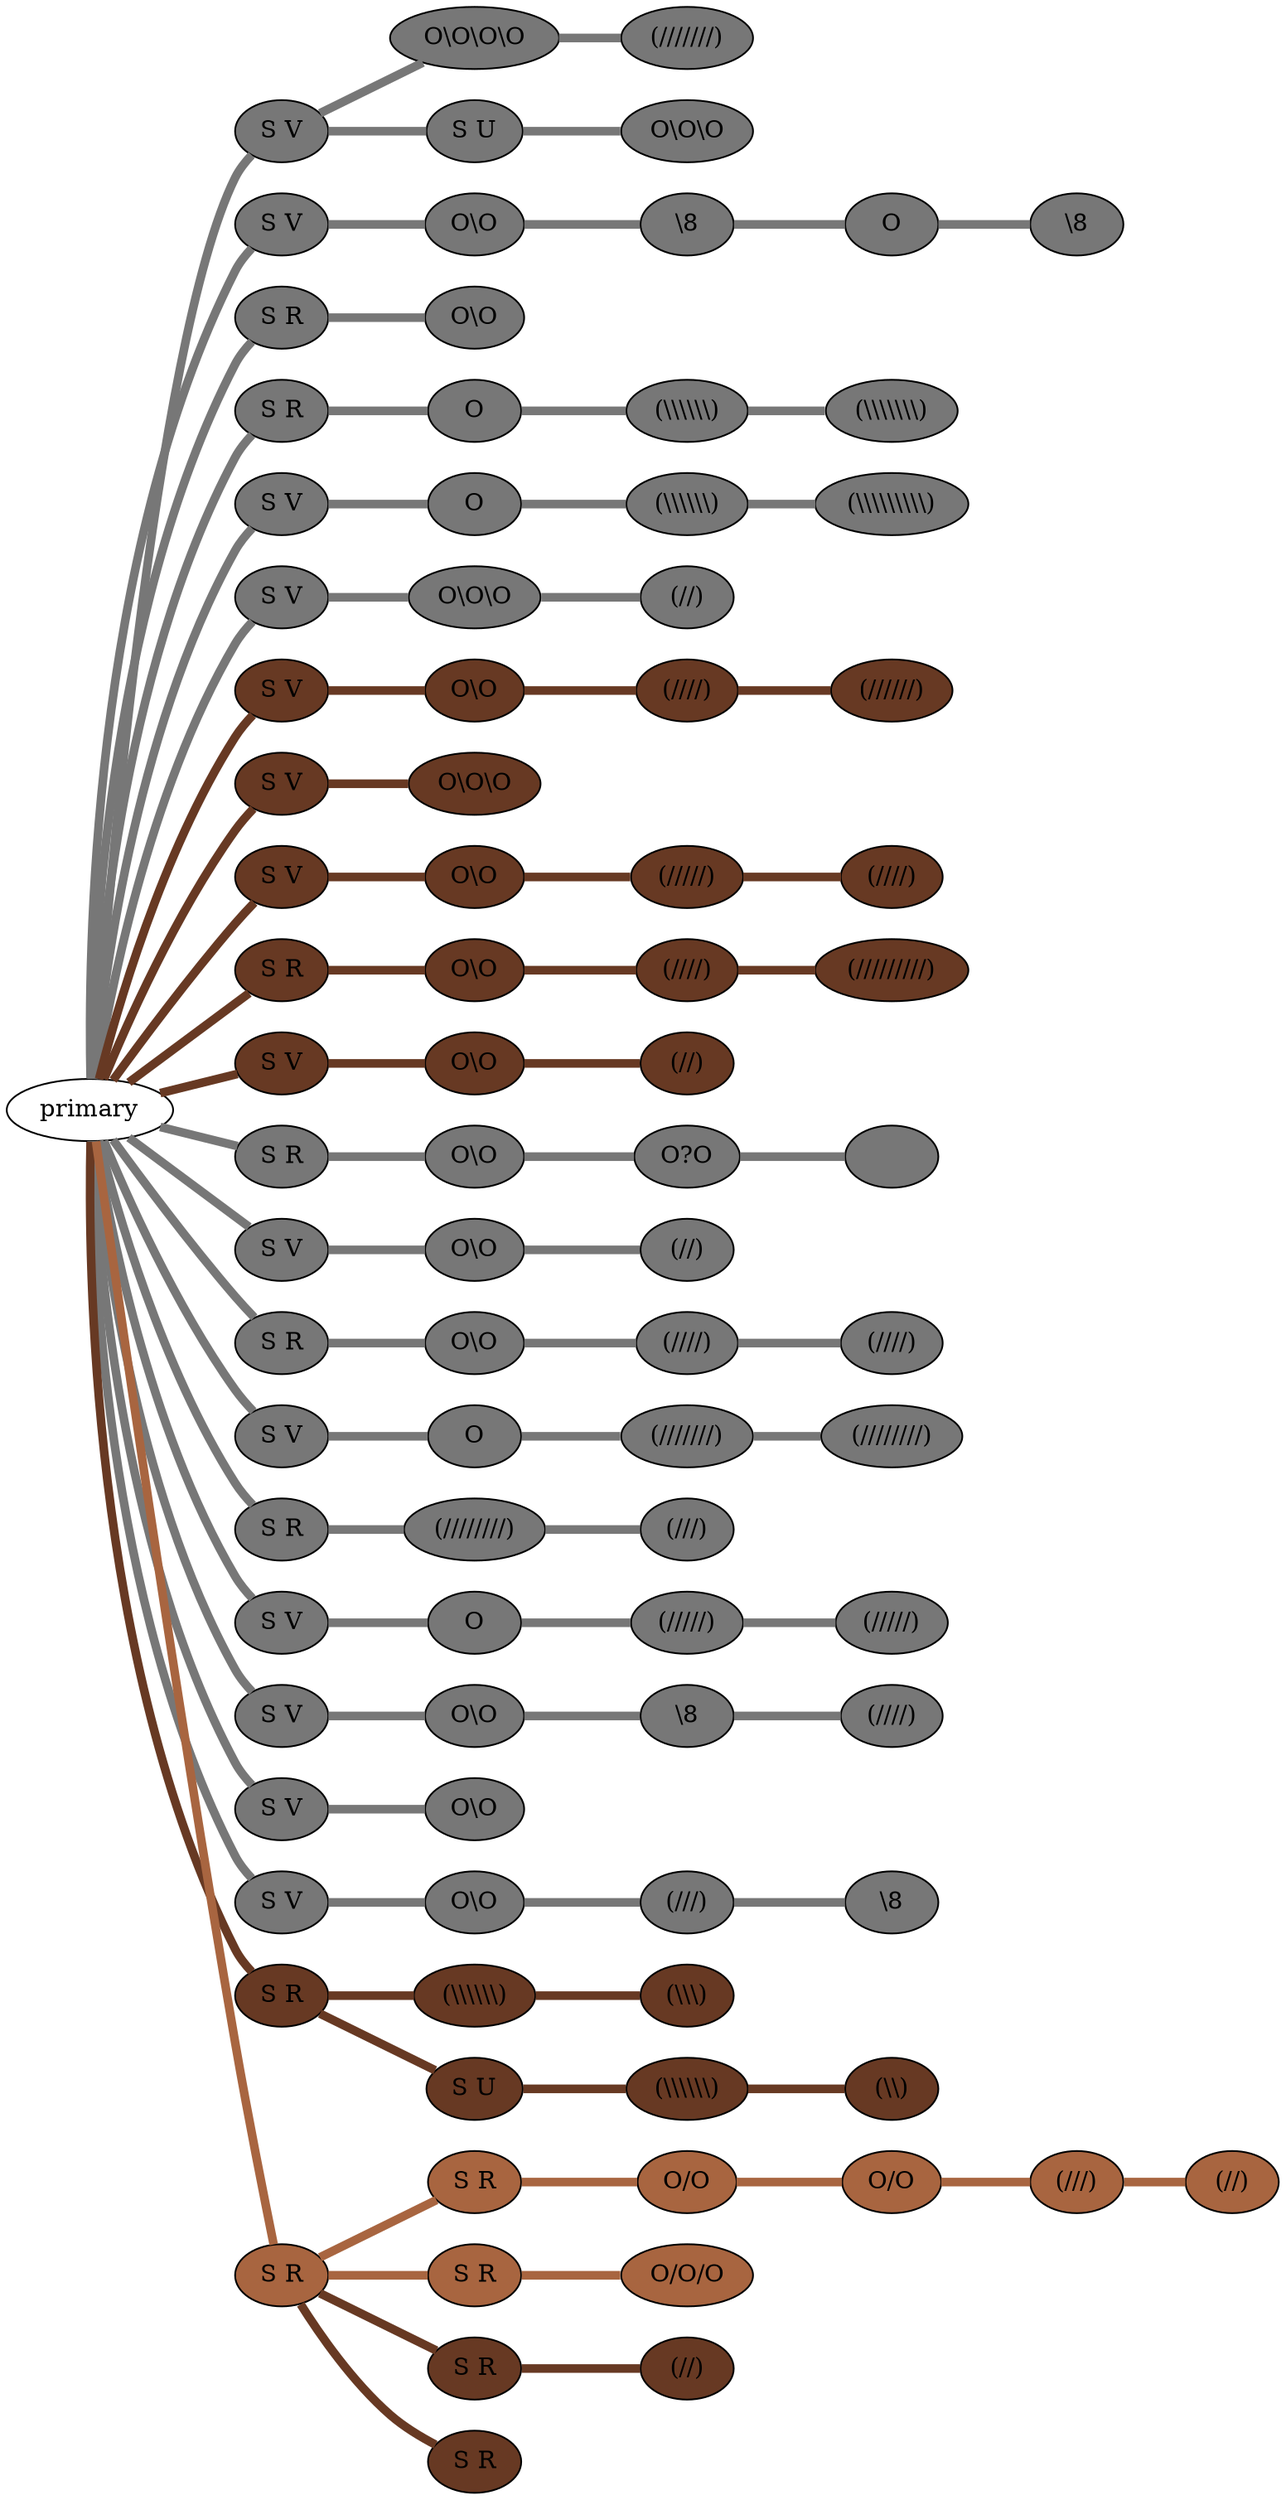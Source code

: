 graph {
 graph [rankdir=LR]
"1" [qtype="pendant_node", pendant_colors="#777777", pendant_ply="S", pendant_attach="V", pendant_length="14", label="S V", style=filled, fillcolor="#777777"]
"primary" -- "1" [qtype="pendant_link",penwidth=5,color="#777777"]
"1:0" [qtype="knot_node", knot_value="4", knot_type="S", knot_position="1.5", knot_spin="Z", label="O\\O\\O\\O", style=filled, fillcolor="#777777"]
"1" -- "1:0" [qtype="knot_link",penwidth=5,color="#777777"]
"1:1" [qtype="knot_node", knot_value="7", knot_type="L", knot_position="4.5", knot_spin="S", label="(///////)", style=filled, fillcolor="#777777"]
"1:0" -- "1:1" [qtype="knot_link",penwidth=5,color="#777777"]
"1s1" [qtype="pendant_node", pendant_colors="#777777", pendant_ply="S", pendant_attach="U", pendant_length="4", label="S U", style=filled, fillcolor="#777777"]
"1" -- "1s1" [qtype="pendant_link",penwidth=5,color="#777777"]
"1s1:0" [qtype="knot_node", knot_value="3", knot_type="S", knot_position="1.0", knot_spin="Z", label="O\\O\\O", style=filled, fillcolor="#777777"]
"1s1" -- "1s1:0" [qtype="knot_link",penwidth=5,color="#777777"]
"2" [qtype="pendant_node", pendant_colors="#777777", pendant_ply="S", pendant_attach="V", pendant_length="9", label="S V", style=filled, fillcolor="#777777"]
"primary" -- "2" [qtype="pendant_link",penwidth=5,color="#777777"]
"2:0" [qtype="knot_node", knot_value="2", knot_type="S", knot_position="1.5", knot_spin="Z", label="O\\O", style=filled, fillcolor="#777777"]
"2" -- "2:0" [qtype="knot_link",penwidth=5,color="#777777"]
"2:1" [qtype="knot_node", knot_value="1", knot_type="E", knot_position="3.0", knot_spin="Z", label="\\8", style=filled, fillcolor="#777777"]
"2:0" -- "2:1" [qtype="knot_link",penwidth=5,color="#777777"]
"2:2" [qtype="knot_node", knot_value="1", knot_type="S", knot_position="6.0", knot_spin="Z", label="O", style=filled, fillcolor="#777777"]
"2:1" -- "2:2" [qtype="knot_link",penwidth=5,color="#777777"]
"2:3" [qtype="knot_node", knot_value="1", knot_type="E", knot_position="9.0", knot_spin="Z", label="\\8", style=filled, fillcolor="#777777"]
"2:2" -- "2:3" [qtype="knot_link",penwidth=5,color="#777777"]
"3" [qtype="pendant_node", pendant_colors="#777777", pendant_ply="S", pendant_attach="R", pendant_length="6", label="S R", style=filled, fillcolor="#777777"]
"primary" -- "3" [qtype="pendant_link",penwidth=5,color="#777777"]
"3:0" [qtype="knot_node", knot_value="2", knot_type="S", knot_position="1.0", knot_spin="Z", label="O\\O", style=filled, fillcolor="#777777"]
"3" -- "3:0" [qtype="knot_link",penwidth=5,color="#777777"]
"4" [qtype="pendant_node", pendant_colors="#777777", pendant_ply="S", pendant_attach="R", pendant_length="19", label="S R", style=filled, fillcolor="#777777"]
"primary" -- "4" [qtype="pendant_link",penwidth=5,color="#777777"]
"4:0" [qtype="knot_node", knot_value="1", knot_type="S", knot_position="1.0", knot_spin="Z", label="O", style=filled, fillcolor="#777777"]
"4" -- "4:0" [qtype="knot_link",penwidth=5,color="#777777"]
"4:1" [qtype="knot_node", knot_value="6", knot_type="L", knot_position="3.5", knot_spin="Z", label="(\\\\\\\\\\\\)", style=filled, fillcolor="#777777"]
"4:0" -- "4:1" [qtype="knot_link",penwidth=5,color="#777777"]
"4:2" [qtype="knot_node", knot_value="7", knot_type="L", knot_position="8.0", knot_spin="Z", label="(\\\\\\\\\\\\\\)", style=filled, fillcolor="#777777"]
"4:1" -- "4:2" [qtype="knot_link",penwidth=5,color="#777777"]
"5" [qtype="pendant_node", pendant_colors="#777777", pendant_ply="S", pendant_attach="V", pendant_length="20", label="S V", style=filled, fillcolor="#777777"]
"primary" -- "5" [qtype="pendant_link",penwidth=5,color="#777777"]
"5:0" [qtype="knot_node", knot_value="1", knot_type="S", knot_position="1.5", knot_spin="Z", label="O", style=filled, fillcolor="#777777"]
"5" -- "5:0" [qtype="knot_link",penwidth=5,color="#777777"]
"5:1" [qtype="knot_node", knot_value="6", knot_type="L", knot_position="4.0", knot_spin="Z", label="(\\\\\\\\\\\\)", style=filled, fillcolor="#777777"]
"5:0" -- "5:1" [qtype="knot_link",penwidth=5,color="#777777"]
"5:2" [qtype="knot_node", knot_value="9", knot_type="L", knot_position="8.5", knot_spin="Z", label="(\\\\\\\\\\\\\\\\\\)", style=filled, fillcolor="#777777"]
"5:1" -- "5:2" [qtype="knot_link",penwidth=5,color="#777777"]
"6" [qtype="pendant_node", pendant_colors="#777777", pendant_ply="S", pendant_attach="V", pendant_length="20", label="S V", style=filled, fillcolor="#777777"]
"primary" -- "6" [qtype="pendant_link",penwidth=5,color="#777777"]
"6:0" [qtype="knot_node", knot_value="3", knot_type="S", knot_position="1.5", knot_spin="Z", label="O\\O\\O", style=filled, fillcolor="#777777"]
"6" -- "6:0" [qtype="knot_link",penwidth=5,color="#777777"]
"6:1" [qtype="knot_node", knot_value="2", knot_type="L", knot_position="8.0", knot_spin="S", label="(//)", style=filled, fillcolor="#777777"]
"6:0" -- "6:1" [qtype="knot_link",penwidth=5,color="#777777"]
"7" [qtype="pendant_node", pendant_colors="#673923", pendant_ply="S", pendant_attach="V", pendant_length="17", label="S V", style=filled, fillcolor="#673923"]
"primary" -- "7" [qtype="pendant_link",penwidth=5,color="#673923"]
"7:0" [qtype="knot_node", knot_value="2", knot_type="S", knot_position="1.5", knot_spin="Z", label="O\\O", style=filled, fillcolor="#673923"]
"7" -- "7:0" [qtype="knot_link",penwidth=5,color="#673923"]
"7:1" [qtype="knot_node", knot_value="4", knot_type="L", knot_position="3.5", knot_spin="S", label="(////)", style=filled, fillcolor="#673923"]
"7:0" -- "7:1" [qtype="knot_link",penwidth=5,color="#673923"]
"7:2" [qtype="knot_node", knot_value="6", knot_type="L", knot_position="8.0", knot_spin="S", label="(//////)", style=filled, fillcolor="#673923"]
"7:1" -- "7:2" [qtype="knot_link",penwidth=5,color="#673923"]
"8" [qtype="pendant_node", pendant_colors="#673923", pendant_ply="S", pendant_attach="V", pendant_length="2", label="S V", style=filled, fillcolor="#673923"]
"primary" -- "8" [qtype="pendant_link",penwidth=5,color="#673923"]
"8:0" [qtype="knot_node", knot_value="3", knot_type="S", knot_position="1.5", knot_spin="Z", label="O\\O\\O", style=filled, fillcolor="#673923"]
"8" -- "8:0" [qtype="knot_link",penwidth=5,color="#673923"]
"9" [qtype="pendant_node", pendant_colors="#673923", pendant_ply="S", pendant_attach="V", pendant_length="12", label="S V", style=filled, fillcolor="#673923"]
"primary" -- "9" [qtype="pendant_link",penwidth=5,color="#673923"]
"9:0" [qtype="knot_node", knot_value="2", knot_type="S", knot_position="1.5", knot_spin="Z", label="O\\O", style=filled, fillcolor="#673923"]
"9" -- "9:0" [qtype="knot_link",penwidth=5,color="#673923"]
"9:1" [qtype="knot_node", knot_value="5", knot_type="L", knot_position="3.0", knot_spin="S", label="(/////)", style=filled, fillcolor="#673923"]
"9:0" -- "9:1" [qtype="knot_link",penwidth=5,color="#673923"]
"9:2" [qtype="knot_node", knot_value="4", knot_type="L", knot_position="6.5", knot_spin="S", label="(////)", style=filled, fillcolor="#673923"]
"9:1" -- "9:2" [qtype="knot_link",penwidth=5,color="#673923"]
"10" [qtype="pendant_node", pendant_colors="#673923", pendant_ply="S", pendant_attach="R", pendant_length="24", label="S R", style=filled, fillcolor="#673923"]
"primary" -- "10" [qtype="pendant_link",penwidth=5,color="#673923"]
"10:0" [qtype="knot_node", knot_value="2", knot_type="S", knot_position="1.5", knot_spin="Z", label="O\\O", style=filled, fillcolor="#673923"]
"10" -- "10:0" [qtype="knot_link",penwidth=5,color="#673923"]
"10:1" [qtype="knot_node", knot_value="4", knot_type="L", knot_position="4.5", knot_spin="S", label="(////)", style=filled, fillcolor="#673923"]
"10:0" -- "10:1" [qtype="knot_link",penwidth=5,color="#673923"]
"10:2" [qtype="knot_node", knot_value="9", knot_type="L", knot_position="8.5", knot_spin="S", label="(/////////)", style=filled, fillcolor="#673923"]
"10:1" -- "10:2" [qtype="knot_link",penwidth=5,color="#673923"]
"11" [qtype="pendant_node", pendant_colors="#673923", pendant_ply="S", pendant_attach="V", pendant_length="6", label="S V", style=filled, fillcolor="#673923"]
"primary" -- "11" [qtype="pendant_link",penwidth=5,color="#673923"]
"11:0" [qtype="knot_node", knot_value="2", knot_type="S", knot_position="1.0", knot_spin="Z", label="O\\O", style=filled, fillcolor="#673923"]
"11" -- "11:0" [qtype="knot_link",penwidth=5,color="#673923"]
"11:1" [qtype="knot_node", knot_value="2", knot_type="L", knot_position="3.5", knot_spin="S", label="(//)", style=filled, fillcolor="#673923"]
"11:0" -- "11:1" [qtype="knot_link",penwidth=5,color="#673923"]
"12" [qtype="pendant_node", pendant_colors="#777777", pendant_ply="S", pendant_attach="R", pendant_length="22", label="S R", style=filled, fillcolor="#777777"]
"primary" -- "12" [qtype="pendant_link",penwidth=5,color="#777777"]
"12:0" [qtype="knot_node", knot_value="2", knot_type="S", knot_position="1.5", knot_spin="Z", label="O\\O", style=filled, fillcolor="#777777"]
"12" -- "12:0" [qtype="knot_link",penwidth=5,color="#777777"]
"12:1" [qtype="knot_node", knot_value="2", knot_type="S", knot_position="3.5", knot_spin="ZS", label="O?O", style=filled, fillcolor="#777777"]
"12:0" -- "12:1" [qtype="knot_link",penwidth=5,color="#777777"]
"12:2" [qtype="knot_node", knot_value="1", knot_type="EE", knot_position="9.0", knot_spin="U", label="", style=filled, fillcolor="#777777"]
"12:1" -- "12:2" [qtype="knot_link",penwidth=5,color="#777777"]
"13" [qtype="pendant_node", pendant_colors="#777777", pendant_ply="S", pendant_attach="V", pendant_length="20", label="S V", style=filled, fillcolor="#777777"]
"primary" -- "13" [qtype="pendant_link",penwidth=5,color="#777777"]
"13:0" [qtype="knot_node", knot_value="2", knot_type="S", knot_position="1.5", knot_spin="Z", label="O\\O", style=filled, fillcolor="#777777"]
"13" -- "13:0" [qtype="knot_link",penwidth=5,color="#777777"]
"13:1" [qtype="knot_node", knot_value="2", knot_type="L", knot_position="9.0", knot_spin="S", label="(//)", style=filled, fillcolor="#777777"]
"13:0" -- "13:1" [qtype="knot_link",penwidth=5,color="#777777"]
"14" [qtype="pendant_node", pendant_colors="#777777", pendant_ply="S", pendant_attach="R", pendant_length="18", label="S R", style=filled, fillcolor="#777777"]
"primary" -- "14" [qtype="pendant_link",penwidth=5,color="#777777"]
"14:0" [qtype="knot_node", knot_value="2", knot_type="S", knot_position="1.5", knot_spin="Z", label="O\\O", style=filled, fillcolor="#777777"]
"14" -- "14:0" [qtype="knot_link",penwidth=5,color="#777777"]
"14:1" [qtype="knot_node", knot_value="4", knot_type="L", knot_position="3.5", knot_spin="S", label="(////)", style=filled, fillcolor="#777777"]
"14:0" -- "14:1" [qtype="knot_link",penwidth=5,color="#777777"]
"14:2" [qtype="knot_node", knot_value="4", knot_type="L", knot_position="8.5", knot_spin="S", label="(////)", style=filled, fillcolor="#777777"]
"14:1" -- "14:2" [qtype="knot_link",penwidth=5,color="#777777"]
"15" [qtype="pendant_node", pendant_colors="#777777", pendant_ply="S", pendant_attach="V", pendant_length="14", label="S V", style=filled, fillcolor="#777777"]
"primary" -- "15" [qtype="pendant_link",penwidth=5,color="#777777"]
"15:0" [qtype="knot_node", knot_value="1", knot_type="S", knot_position="2.0", knot_spin="Z", label="O", style=filled, fillcolor="#777777"]
"15" -- "15:0" [qtype="knot_link",penwidth=5,color="#777777"]
"15:1" [qtype="knot_node", knot_value="7", knot_type="L", knot_position="4.0", knot_spin="S", label="(///////)", style=filled, fillcolor="#777777"]
"15:0" -- "15:1" [qtype="knot_link",penwidth=5,color="#777777"]
"15:2" [qtype="knot_node", knot_value="8", knot_type="L", knot_position="8.0", knot_spin="S", label="(////////)", style=filled, fillcolor="#777777"]
"15:1" -- "15:2" [qtype="knot_link",penwidth=5,color="#777777"]
"16" [qtype="pendant_node", pendant_colors="#777777", pendant_ply="S", pendant_attach="R", pendant_length="15", label="S R", style=filled, fillcolor="#777777"]
"primary" -- "16" [qtype="pendant_link",penwidth=5,color="#777777"]
"16:0" [qtype="knot_node", knot_value="8", knot_type="L", knot_position="4.0", knot_spin="S", label="(////////)", style=filled, fillcolor="#777777"]
"16" -- "16:0" [qtype="knot_link",penwidth=5,color="#777777"]
"16:1" [qtype="knot_node", knot_value="3", knot_type="L", knot_position="8.0", knot_spin="S", label="(///)", style=filled, fillcolor="#777777"]
"16:0" -- "16:1" [qtype="knot_link",penwidth=5,color="#777777"]
"17" [qtype="pendant_node", pendant_colors="#777777", pendant_ply="S", pendant_attach="V", pendant_length="16", label="S V", style=filled, fillcolor="#777777"]
"primary" -- "17" [qtype="pendant_link",penwidth=5,color="#777777"]
"17:0" [qtype="knot_node", knot_value="1", knot_type="S", knot_position="2.0", knot_spin="Z", label="O", style=filled, fillcolor="#777777"]
"17" -- "17:0" [qtype="knot_link",penwidth=5,color="#777777"]
"17:1" [qtype="knot_node", knot_value="5", knot_type="L", knot_position="3.5", knot_spin="S", label="(/////)", style=filled, fillcolor="#777777"]
"17:0" -- "17:1" [qtype="knot_link",penwidth=5,color="#777777"]
"17:2" [qtype="knot_node", knot_value="5", knot_type="L", knot_position="7.5", knot_spin="S", label="(/////)", style=filled, fillcolor="#777777"]
"17:1" -- "17:2" [qtype="knot_link",penwidth=5,color="#777777"]
"18" [qtype="pendant_node", pendant_colors="#777777", pendant_ply="S", pendant_attach="V", pendant_length="20", label="S V", style=filled, fillcolor="#777777"]
"primary" -- "18" [qtype="pendant_link",penwidth=5,color="#777777"]
"18:0" [qtype="knot_node", knot_value="2", knot_type="S", knot_position="1.0", knot_spin="Z", label="O\\O", style=filled, fillcolor="#777777"]
"18" -- "18:0" [qtype="knot_link",penwidth=5,color="#777777"]
"18:1" [qtype="knot_node", knot_value="1", knot_type="E", knot_position="3.5", knot_spin="Z", label="\\8", style=filled, fillcolor="#777777"]
"18:0" -- "18:1" [qtype="knot_link",penwidth=5,color="#777777"]
"18:2" [qtype="knot_node", knot_value="4", knot_type="L", knot_position="7.0", knot_spin="S", label="(////)", style=filled, fillcolor="#777777"]
"18:1" -- "18:2" [qtype="knot_link",penwidth=5,color="#777777"]
"19" [qtype="pendant_node", pendant_colors="#777777", pendant_ply="S", pendant_attach="V", pendant_length="20", label="S V", style=filled, fillcolor="#777777"]
"primary" -- "19" [qtype="pendant_link",penwidth=5,color="#777777"]
"19:0" [qtype="knot_node", knot_value="2", knot_type="S", knot_position="1.0", knot_spin="Z", label="O\\O", style=filled, fillcolor="#777777"]
"19" -- "19:0" [qtype="knot_link",penwidth=5,color="#777777"]
"20" [qtype="pendant_node", pendant_colors="#777777", pendant_ply="S", pendant_attach="V", pendant_length="17", label="S V", style=filled, fillcolor="#777777"]
"primary" -- "20" [qtype="pendant_link",penwidth=5,color="#777777"]
"20:0" [qtype="knot_node", knot_value="2", knot_type="S", knot_position="1.0", knot_spin="Z", label="O\\O", style=filled, fillcolor="#777777"]
"20" -- "20:0" [qtype="knot_link",penwidth=5,color="#777777"]
"20:1" [qtype="knot_node", knot_value="3", knot_type="L", knot_position="3.0", knot_spin="S", label="(///)", style=filled, fillcolor="#777777"]
"20:0" -- "20:1" [qtype="knot_link",penwidth=5,color="#777777"]
"20:2" [qtype="knot_node", knot_value="1", knot_type="E", knot_position="6.5", knot_spin="Z", label="\\8", style=filled, fillcolor="#777777"]
"20:1" -- "20:2" [qtype="knot_link",penwidth=5,color="#777777"]
"21" [qtype="pendant_node", pendant_colors="#673923", pendant_ply="S", pendant_attach="R", pendant_length="31", label="S R", style=filled, fillcolor="#673923"]
"primary" -- "21" [qtype="pendant_link",penwidth=5,color="#673923"]
"21:0" [qtype="knot_node", knot_value="6", knot_type="L", knot_position="10.5", knot_spin="Z", label="(\\\\\\\\\\\\)", style=filled, fillcolor="#673923"]
"21" -- "21:0" [qtype="knot_link",penwidth=5,color="#673923"]
"21:1" [qtype="knot_node", knot_value="3", knot_type="L", knot_position="20.0", knot_spin="Z", label="(\\\\\\)", style=filled, fillcolor="#673923"]
"21:0" -- "21:1" [qtype="knot_link",penwidth=5,color="#673923"]
"21s1" [qtype="pendant_node", pendant_colors="#673923", pendant_ply="S", pendant_attach="U", pendant_length="22", label="S U", style=filled, fillcolor="#673923"]
"21" -- "21s1" [qtype="pendant_link",penwidth=5,color="#673923"]
"21s1:0" [qtype="knot_node", knot_value="6", knot_type="L", knot_position="3.5", knot_spin="Z", label="(\\\\\\\\\\\\)", style=filled, fillcolor="#673923"]
"21s1" -- "21s1:0" [qtype="knot_link",penwidth=5,color="#673923"]
"21s1:1" [qtype="knot_node", knot_value="2", knot_type="L", knot_position="13.0", knot_spin="Z", label="(\\\\)", style=filled, fillcolor="#673923"]
"21s1:0" -- "21s1:1" [qtype="knot_link",penwidth=5,color="#673923"]
"PA1" [qtype="pendant_node", pendant_colors="#A86540", pendant_ply="S", pendant_attach="R", pendant_length="4", label="S R", style=filled, fillcolor="#A86540"]
"primary" -- "PA1" [qtype="pendant_link",penwidth=5,color="#A86540"]
"PA1s1" [qtype="pendant_node", pendant_colors="#A86540", pendant_ply="S", pendant_attach="R", pendant_length="30", label="S R", style=filled, fillcolor="#A86540"]
"PA1" -- "PA1s1" [qtype="pendant_link",penwidth=5,color="#A86540"]
"PA1s1:0" [qtype="knot_node", knot_value="2", knot_type="S", knot_position="10.0", knot_spin="S", label="O/O", style=filled, fillcolor="#A86540"]
"PA1s1" -- "PA1s1:0" [qtype="knot_link",penwidth=5,color="#A86540"]
"PA1s1:1" [qtype="knot_node", knot_value="2", knot_type="S", knot_position="18.5", knot_spin="S", label="O/O", style=filled, fillcolor="#A86540"]
"PA1s1:0" -- "PA1s1:1" [qtype="knot_link",penwidth=5,color="#A86540"]
"PA1s1:2" [qtype="knot_node", knot_value="3", knot_type="L", knot_position="25.0", knot_spin="S", label="(///)", style=filled, fillcolor="#A86540"]
"PA1s1:1" -- "PA1s1:2" [qtype="knot_link",penwidth=5,color="#A86540"]
"PA1s1:3" [qtype="knot_node", knot_value="2", knot_type="L", knot_position="26.0", knot_spin="S", label="(//)", style=filled, fillcolor="#A86540"]
"PA1s1:2" -- "PA1s1:3" [qtype="knot_link",penwidth=5,color="#A86540"]
"PA1s2" [qtype="pendant_node", pendant_colors="#A86540", pendant_ply="S", pendant_attach="R", pendant_length="34", label="S R", style=filled, fillcolor="#A86540"]
"PA1" -- "PA1s2" [qtype="pendant_link",penwidth=5,color="#A86540"]
"PA1s2:0" [qtype="knot_node", knot_value="3", knot_type="S", knot_position="10.0", knot_spin="S", label="O/O/O", style=filled, fillcolor="#A86540"]
"PA1s2" -- "PA1s2:0" [qtype="knot_link",penwidth=5,color="#A86540"]
"PA1s3" [qtype="pendant_node", pendant_colors="#673923", pendant_ply="S", pendant_attach="R", pendant_length="50", label="S R", style=filled, fillcolor="#673923"]
"PA1" -- "PA1s3" [qtype="pendant_link",penwidth=5,color="#673923"]
"PA1s3:0" [qtype="knot_node", knot_value="2", knot_type="L", knot_position="8.5", knot_spin="S", label="(//)", style=filled, fillcolor="#673923"]
"PA1s3" -- "PA1s3:0" [qtype="knot_link",penwidth=5,color="#673923"]
"PA1s4" [qtype="pendant_node", pendant_colors="#673923", pendant_ply="S", pendant_attach="R", pendant_length="21", label="S R", style=filled, fillcolor="#673923"]
"PA1" -- "PA1s4" [qtype="pendant_link",penwidth=5,color="#673923"]
}
